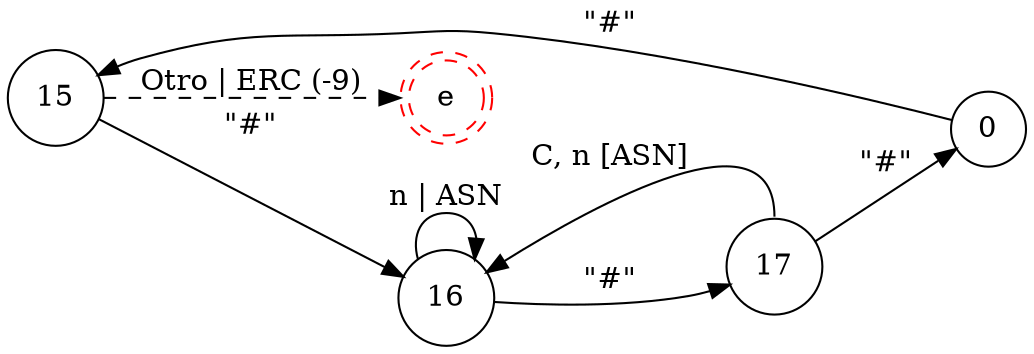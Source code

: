 digraph DFA {
    rankdir = LR;
    node [shape = circle;];
    eC [shape = doublecircle;style = dashed;color = red;label = "e";];
    
    0 -> 15 [label = "\"#\"";];
    15 -> eC [label = "Otro | ERC (-9)"; style = dashed;];
    15 -> 16 [label = "\"#\"";];
    16 -> 16 [label = "n | ASN";];
    16 -> 17 [label = "\"#\"";];
    17 -> 16 [label = "C, n [ASN]"; tailport = n;];
    17 -> 0 [label = "\"#\"";];
}